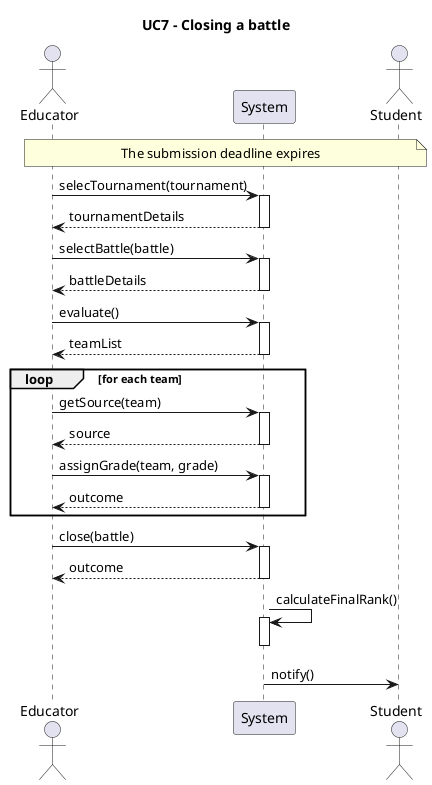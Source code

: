 @startuml UC7
title UC7 - Closing a battle
actor Educator
participant System
actor Student

note across: The submission deadline expires

Educator -> System ++ : selecTournament(tournament)
Educator <-- System -- : tournamentDetails

Educator -> System ++ : selectBattle(battle)
Educator <-- System -- : battleDetails

Educator -> System ++ : evaluate()
Educator <-- System -- : teamList


loop for each team
    Educator -> System ++ : getSource(team)
    Educator <-- System -- : source

    Educator -> System ++ : assignGrade(team, grade)
    Educator <-- System -- : outcome
end

Educator -> System ++ : close(battle)
Educator <-- System -- : outcome


System -> System ++ : calculateFinalRank()
deactivate System

System -> Student: notify()

@enduml